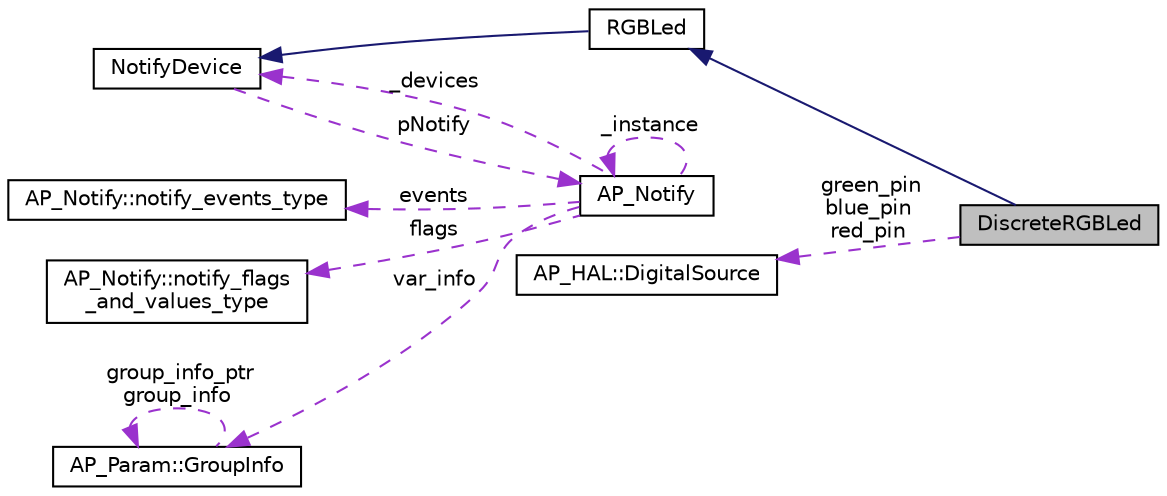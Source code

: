 digraph "DiscreteRGBLed"
{
 // INTERACTIVE_SVG=YES
  edge [fontname="Helvetica",fontsize="10",labelfontname="Helvetica",labelfontsize="10"];
  node [fontname="Helvetica",fontsize="10",shape=record];
  rankdir="LR";
  Node1 [label="DiscreteRGBLed",height=0.2,width=0.4,color="black", fillcolor="grey75", style="filled", fontcolor="black"];
  Node2 -> Node1 [dir="back",color="midnightblue",fontsize="10",style="solid",fontname="Helvetica"];
  Node2 [label="RGBLed",height=0.2,width=0.4,color="black", fillcolor="white", style="filled",URL="$classRGBLed.html"];
  Node3 -> Node2 [dir="back",color="midnightblue",fontsize="10",style="solid",fontname="Helvetica"];
  Node3 [label="NotifyDevice",height=0.2,width=0.4,color="black", fillcolor="white", style="filled",URL="$classNotifyDevice.html"];
  Node4 -> Node3 [dir="back",color="darkorchid3",fontsize="10",style="dashed",label=" pNotify" ,fontname="Helvetica"];
  Node4 [label="AP_Notify",height=0.2,width=0.4,color="black", fillcolor="white", style="filled",URL="$classAP__Notify.html"];
  Node5 -> Node4 [dir="back",color="darkorchid3",fontsize="10",style="dashed",label=" events" ,fontname="Helvetica"];
  Node5 [label="AP_Notify::notify_events_type",height=0.2,width=0.4,color="black", fillcolor="white", style="filled",URL="$structAP__Notify_1_1notify__events__type.html",tooltip="notify_events_type - bitmask of active events. "];
  Node6 -> Node4 [dir="back",color="darkorchid3",fontsize="10",style="dashed",label=" flags" ,fontname="Helvetica"];
  Node6 [label="AP_Notify::notify_flags\l_and_values_type",height=0.2,width=0.4,color="black", fillcolor="white", style="filled",URL="$structAP__Notify_1_1notify__flags__and__values__type.html",tooltip="notify_flags_type - bitmask of notification flags "];
  Node7 -> Node4 [dir="back",color="darkorchid3",fontsize="10",style="dashed",label=" var_info" ,fontname="Helvetica"];
  Node7 [label="AP_Param::GroupInfo",height=0.2,width=0.4,color="black", fillcolor="white", style="filled",URL="$structAP__Param_1_1GroupInfo.html"];
  Node7 -> Node7 [dir="back",color="darkorchid3",fontsize="10",style="dashed",label=" group_info_ptr\ngroup_info" ,fontname="Helvetica"];
  Node3 -> Node4 [dir="back",color="darkorchid3",fontsize="10",style="dashed",label=" _devices" ,fontname="Helvetica"];
  Node4 -> Node4 [dir="back",color="darkorchid3",fontsize="10",style="dashed",label=" _instance" ,fontname="Helvetica"];
  Node8 -> Node1 [dir="back",color="darkorchid3",fontsize="10",style="dashed",label=" green_pin\nblue_pin\nred_pin" ,fontname="Helvetica"];
  Node8 [label="AP_HAL::DigitalSource",height=0.2,width=0.4,color="black", fillcolor="white", style="filled",URL="$classAP__HAL_1_1DigitalSource.html"];
}
